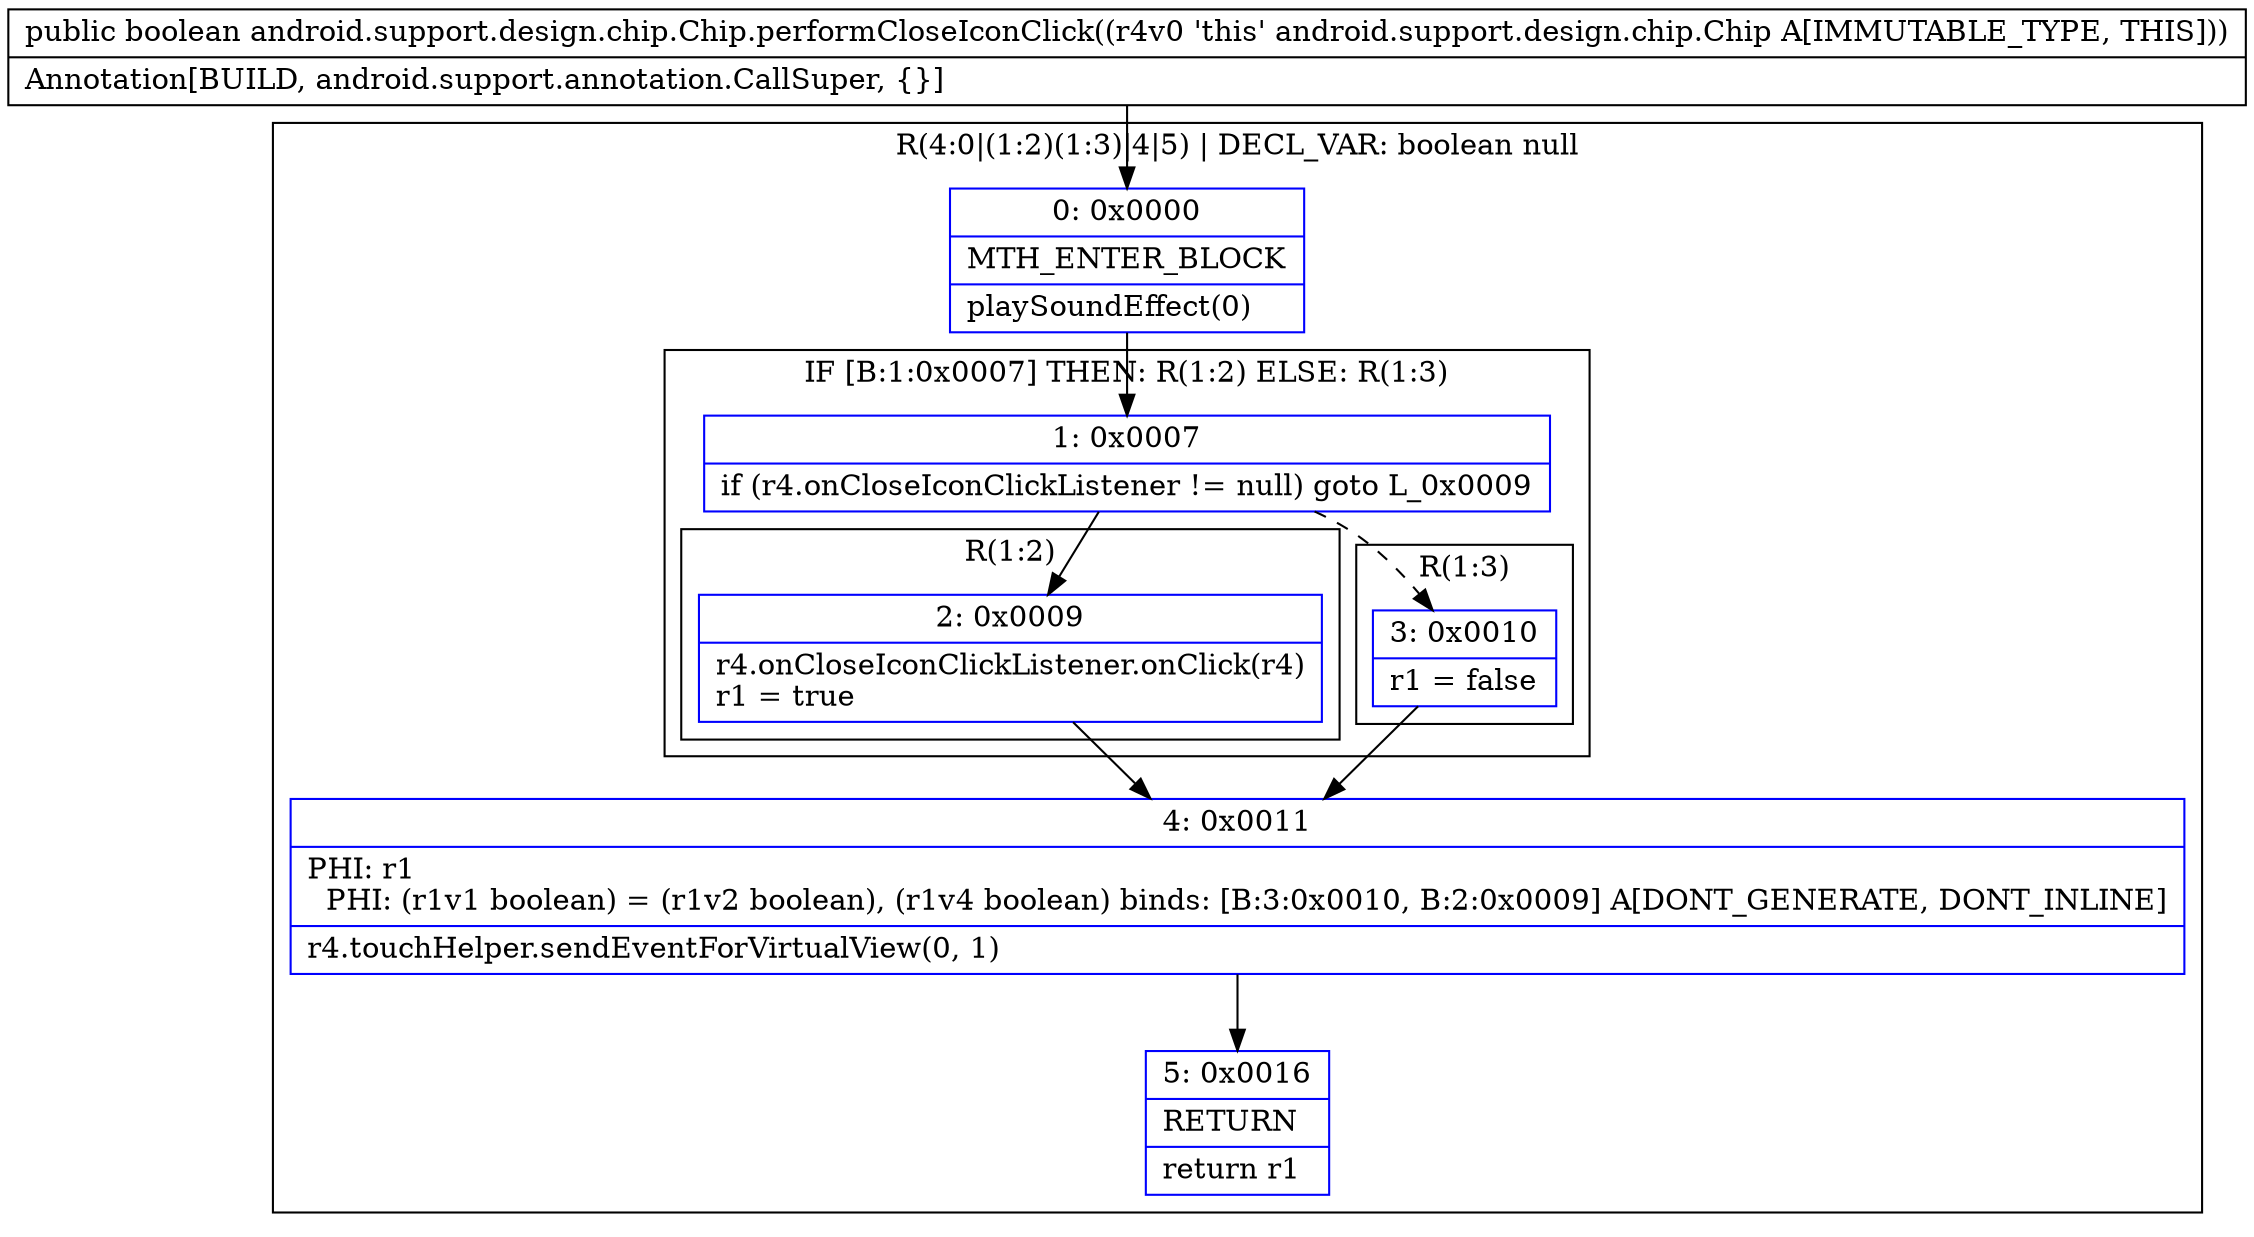 digraph "CFG forandroid.support.design.chip.Chip.performCloseIconClick()Z" {
subgraph cluster_Region_157905803 {
label = "R(4:0|(1:2)(1:3)|4|5) | DECL_VAR: boolean null\l";
node [shape=record,color=blue];
Node_0 [shape=record,label="{0\:\ 0x0000|MTH_ENTER_BLOCK\l|playSoundEffect(0)\l}"];
subgraph cluster_IfRegion_2049041040 {
label = "IF [B:1:0x0007] THEN: R(1:2) ELSE: R(1:3)";
node [shape=record,color=blue];
Node_1 [shape=record,label="{1\:\ 0x0007|if (r4.onCloseIconClickListener != null) goto L_0x0009\l}"];
subgraph cluster_Region_705428791 {
label = "R(1:2)";
node [shape=record,color=blue];
Node_2 [shape=record,label="{2\:\ 0x0009|r4.onCloseIconClickListener.onClick(r4)\lr1 = true\l}"];
}
subgraph cluster_Region_1612191083 {
label = "R(1:3)";
node [shape=record,color=blue];
Node_3 [shape=record,label="{3\:\ 0x0010|r1 = false\l}"];
}
}
Node_4 [shape=record,label="{4\:\ 0x0011|PHI: r1 \l  PHI: (r1v1 boolean) = (r1v2 boolean), (r1v4 boolean) binds: [B:3:0x0010, B:2:0x0009] A[DONT_GENERATE, DONT_INLINE]\l|r4.touchHelper.sendEventForVirtualView(0, 1)\l}"];
Node_5 [shape=record,label="{5\:\ 0x0016|RETURN\l|return r1\l}"];
}
MethodNode[shape=record,label="{public boolean android.support.design.chip.Chip.performCloseIconClick((r4v0 'this' android.support.design.chip.Chip A[IMMUTABLE_TYPE, THIS]))  | Annotation[BUILD, android.support.annotation.CallSuper, \{\}]\l}"];
MethodNode -> Node_0;
Node_0 -> Node_1;
Node_1 -> Node_2;
Node_1 -> Node_3[style=dashed];
Node_2 -> Node_4;
Node_3 -> Node_4;
Node_4 -> Node_5;
}

